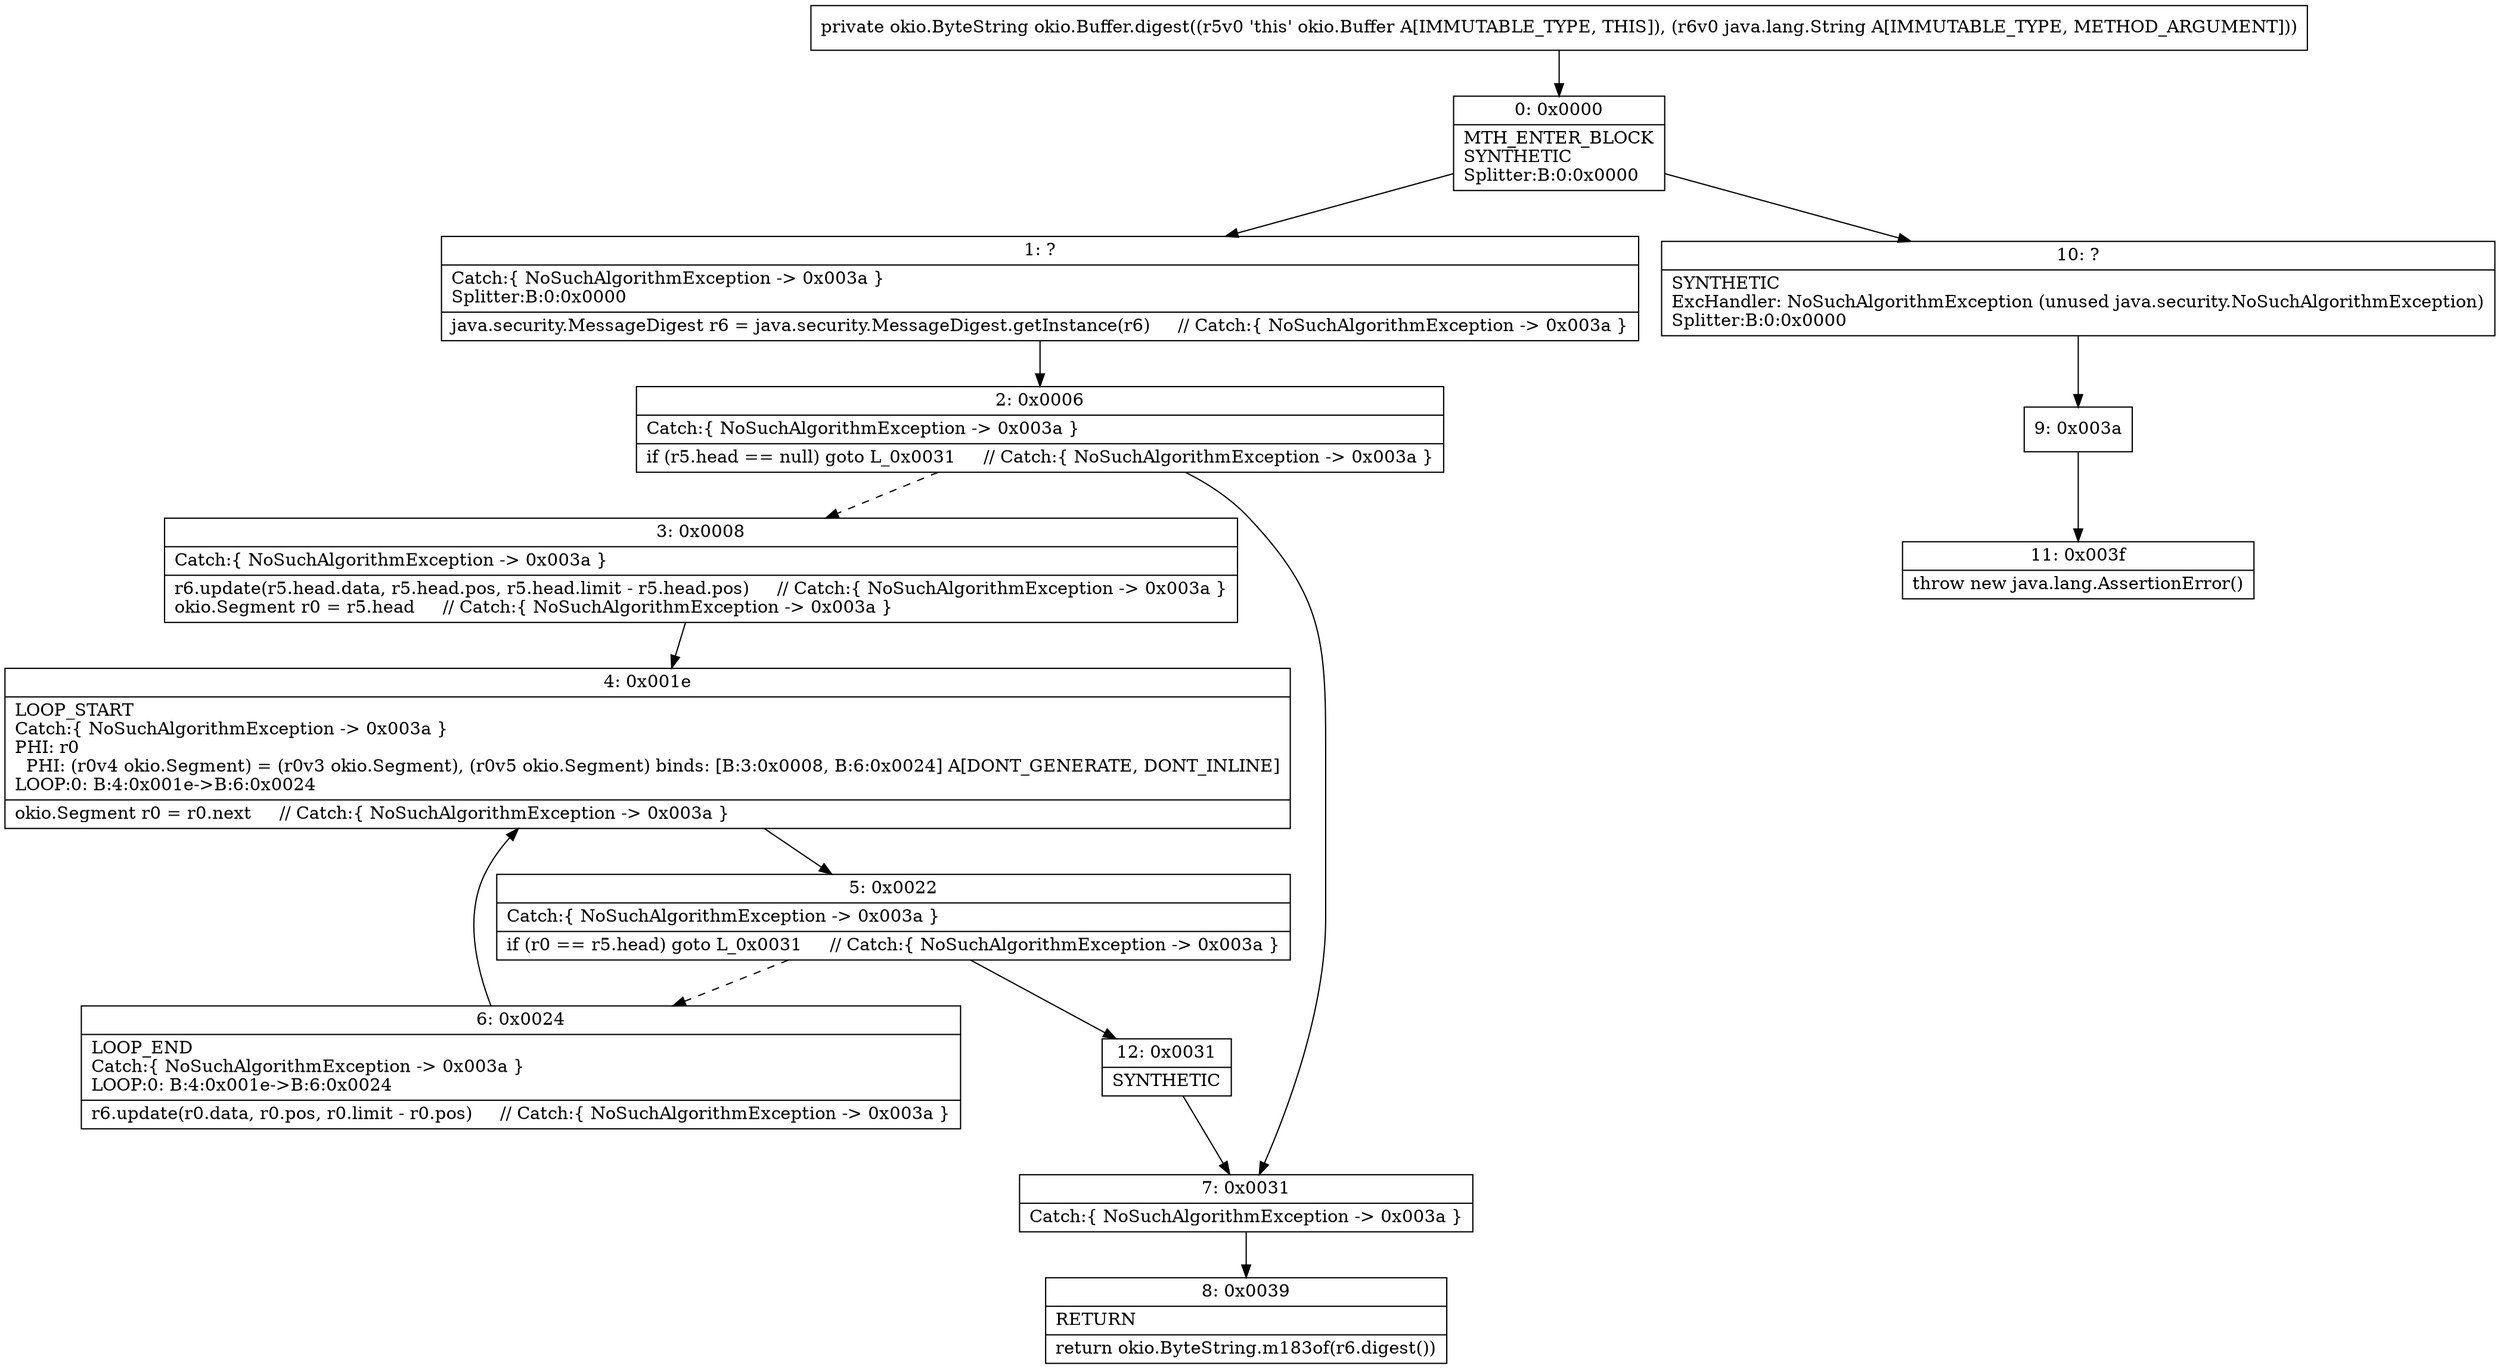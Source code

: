 digraph "CFG forokio.Buffer.digest(Ljava\/lang\/String;)Lokio\/ByteString;" {
Node_0 [shape=record,label="{0\:\ 0x0000|MTH_ENTER_BLOCK\lSYNTHETIC\lSplitter:B:0:0x0000\l}"];
Node_1 [shape=record,label="{1\:\ ?|Catch:\{ NoSuchAlgorithmException \-\> 0x003a \}\lSplitter:B:0:0x0000\l|java.security.MessageDigest r6 = java.security.MessageDigest.getInstance(r6)     \/\/ Catch:\{ NoSuchAlgorithmException \-\> 0x003a \}\l}"];
Node_2 [shape=record,label="{2\:\ 0x0006|Catch:\{ NoSuchAlgorithmException \-\> 0x003a \}\l|if (r5.head == null) goto L_0x0031     \/\/ Catch:\{ NoSuchAlgorithmException \-\> 0x003a \}\l}"];
Node_3 [shape=record,label="{3\:\ 0x0008|Catch:\{ NoSuchAlgorithmException \-\> 0x003a \}\l|r6.update(r5.head.data, r5.head.pos, r5.head.limit \- r5.head.pos)     \/\/ Catch:\{ NoSuchAlgorithmException \-\> 0x003a \}\lokio.Segment r0 = r5.head     \/\/ Catch:\{ NoSuchAlgorithmException \-\> 0x003a \}\l}"];
Node_4 [shape=record,label="{4\:\ 0x001e|LOOP_START\lCatch:\{ NoSuchAlgorithmException \-\> 0x003a \}\lPHI: r0 \l  PHI: (r0v4 okio.Segment) = (r0v3 okio.Segment), (r0v5 okio.Segment) binds: [B:3:0x0008, B:6:0x0024] A[DONT_GENERATE, DONT_INLINE]\lLOOP:0: B:4:0x001e\-\>B:6:0x0024\l|okio.Segment r0 = r0.next     \/\/ Catch:\{ NoSuchAlgorithmException \-\> 0x003a \}\l}"];
Node_5 [shape=record,label="{5\:\ 0x0022|Catch:\{ NoSuchAlgorithmException \-\> 0x003a \}\l|if (r0 == r5.head) goto L_0x0031     \/\/ Catch:\{ NoSuchAlgorithmException \-\> 0x003a \}\l}"];
Node_6 [shape=record,label="{6\:\ 0x0024|LOOP_END\lCatch:\{ NoSuchAlgorithmException \-\> 0x003a \}\lLOOP:0: B:4:0x001e\-\>B:6:0x0024\l|r6.update(r0.data, r0.pos, r0.limit \- r0.pos)     \/\/ Catch:\{ NoSuchAlgorithmException \-\> 0x003a \}\l}"];
Node_7 [shape=record,label="{7\:\ 0x0031|Catch:\{ NoSuchAlgorithmException \-\> 0x003a \}\l}"];
Node_8 [shape=record,label="{8\:\ 0x0039|RETURN\l|return okio.ByteString.m183of(r6.digest())\l}"];
Node_9 [shape=record,label="{9\:\ 0x003a}"];
Node_10 [shape=record,label="{10\:\ ?|SYNTHETIC\lExcHandler: NoSuchAlgorithmException (unused java.security.NoSuchAlgorithmException)\lSplitter:B:0:0x0000\l}"];
Node_11 [shape=record,label="{11\:\ 0x003f|throw new java.lang.AssertionError()\l}"];
Node_12 [shape=record,label="{12\:\ 0x0031|SYNTHETIC\l}"];
MethodNode[shape=record,label="{private okio.ByteString okio.Buffer.digest((r5v0 'this' okio.Buffer A[IMMUTABLE_TYPE, THIS]), (r6v0 java.lang.String A[IMMUTABLE_TYPE, METHOD_ARGUMENT])) }"];
MethodNode -> Node_0;
Node_0 -> Node_1;
Node_0 -> Node_10;
Node_1 -> Node_2;
Node_2 -> Node_3[style=dashed];
Node_2 -> Node_7;
Node_3 -> Node_4;
Node_4 -> Node_5;
Node_5 -> Node_6[style=dashed];
Node_5 -> Node_12;
Node_6 -> Node_4;
Node_7 -> Node_8;
Node_9 -> Node_11;
Node_10 -> Node_9;
Node_12 -> Node_7;
}

